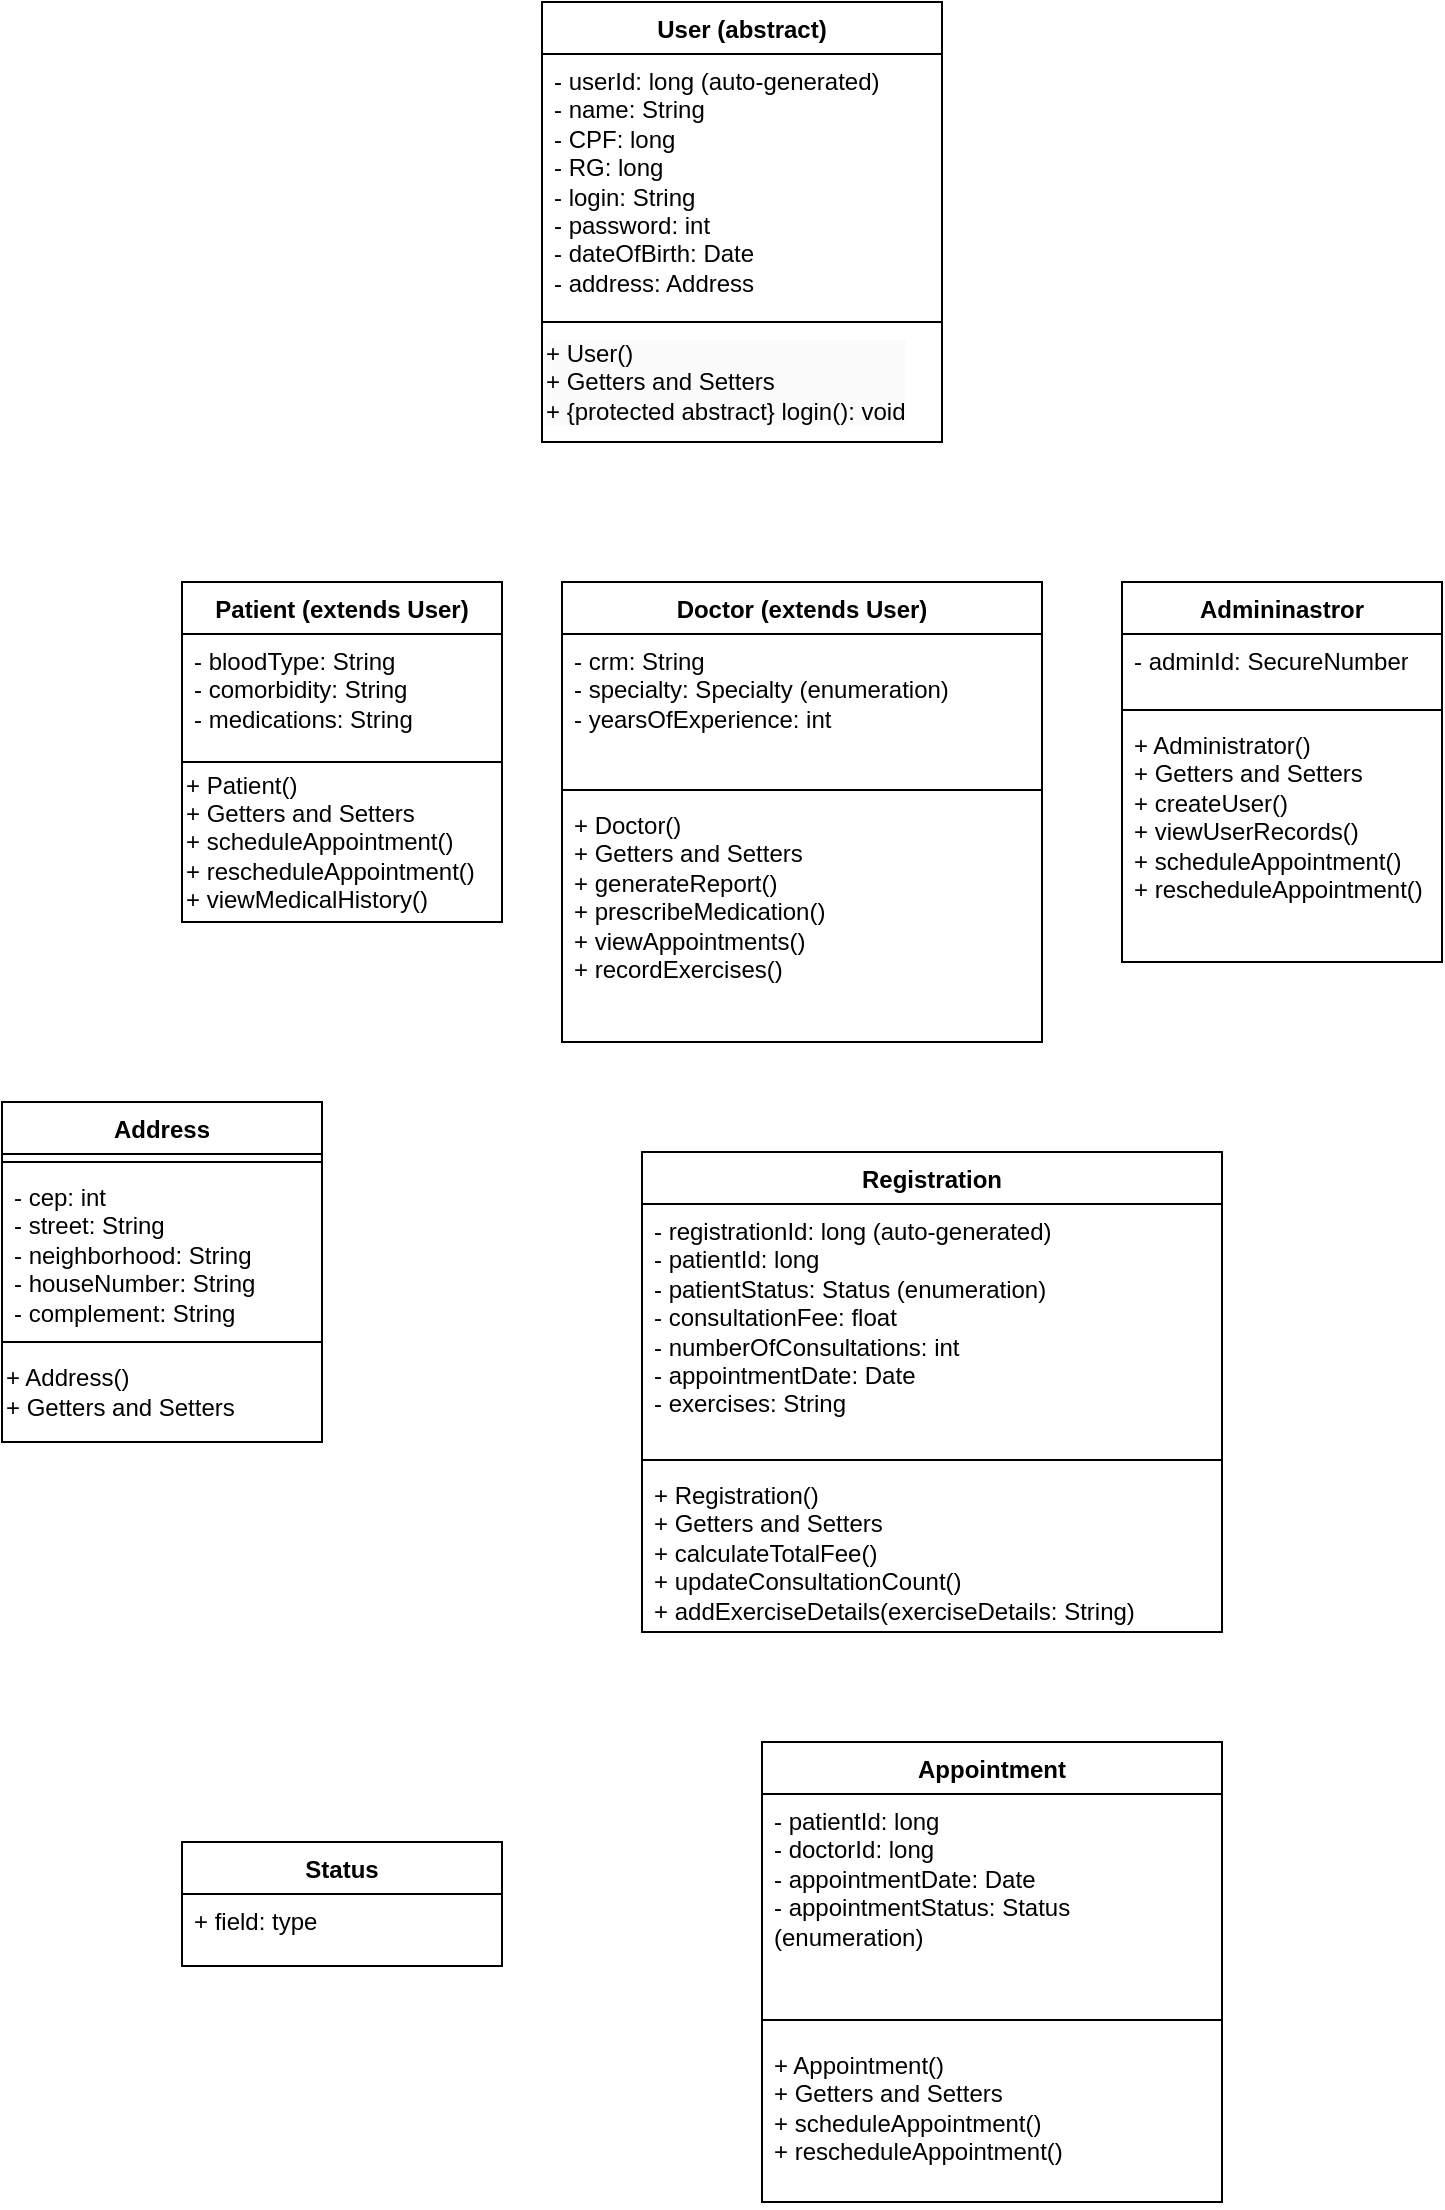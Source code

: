 <mxfile version="24.7.7">
  <diagram name="Página-1" id="8V2ntygtz2Op1Wjj-cRe">
    <mxGraphModel grid="1" page="1" gridSize="10" guides="1" tooltips="1" connect="1" arrows="1" fold="1" pageScale="1" pageWidth="827" pageHeight="1169" math="0" shadow="0">
      <root>
        <mxCell id="0" />
        <mxCell id="1" parent="0" />
        <mxCell id="MSsmb0sxUAQuS57E91fP-10" value="" style="edgeStyle=orthogonalEdgeStyle;rounded=0;orthogonalLoop=1;jettySize=auto;html=1;" edge="1" parent="1" source="MSsmb0sxUAQuS57E91fP-6">
          <mxGeometry relative="1" as="geometry">
            <Array as="points">
              <mxPoint x="210" y="170" />
              <mxPoint x="210" y="170" />
            </Array>
          </mxGeometry>
        </mxCell>
        <mxCell id="MSsmb0sxUAQuS57E91fP-6" value="Patient (extends User)" style="swimlane;fontStyle=1;align=center;verticalAlign=top;childLayout=stackLayout;horizontal=1;startSize=26;horizontalStack=0;resizeParent=1;resizeParentMax=0;resizeLast=0;collapsible=1;marginBottom=0;whiteSpace=wrap;html=1;" vertex="1" parent="1">
          <mxGeometry x="140" y="310" width="160" height="140" as="geometry" />
        </mxCell>
        <mxCell id="MSsmb0sxUAQuS57E91fP-7" value="&lt;div&gt;&lt;div&gt;- bloodType: String&lt;/div&gt;&lt;div&gt;- comorbidity: String&lt;/div&gt;&lt;div&gt;- medications: String&lt;/div&gt;&lt;/div&gt;" style="text;strokeColor=none;fillColor=none;align=left;verticalAlign=top;spacingLeft=4;spacingRight=4;overflow=hidden;rotatable=0;points=[[0,0.5],[1,0.5]];portConstraint=eastwest;whiteSpace=wrap;html=1;" vertex="1" parent="MSsmb0sxUAQuS57E91fP-6">
          <mxGeometry y="26" width="160" height="114" as="geometry" />
        </mxCell>
        <mxCell id="MSsmb0sxUAQuS57E91fP-2" value="User (abstract)" style="swimlane;fontStyle=1;align=center;verticalAlign=top;childLayout=stackLayout;horizontal=1;startSize=26;horizontalStack=0;resizeParent=1;resizeParentMax=0;resizeLast=0;collapsible=1;marginBottom=0;whiteSpace=wrap;html=1;" vertex="1" parent="1">
          <mxGeometry x="320" y="20" width="200" height="160" as="geometry" />
        </mxCell>
        <mxCell id="MSsmb0sxUAQuS57E91fP-3" value="&lt;div&gt;- userId: long (auto-generated)&lt;br&gt;&lt;/div&gt;&lt;div&gt;- name: String&lt;/div&gt;&lt;div&gt;- CPF: long&lt;/div&gt;&lt;div&gt;- RG: long&lt;/div&gt;&lt;div&gt;- login: String&lt;/div&gt;&lt;div&gt;- password: int&lt;/div&gt;&lt;div&gt;&lt;span style=&quot;background-color: initial;&quot;&gt;- dateOfBirth: Date&lt;/span&gt;&lt;/div&gt;&lt;div&gt;&lt;span style=&quot;background-color: initial;&quot;&gt;- address: Address&amp;nbsp; &amp;nbsp;&amp;nbsp;&lt;/span&gt;&lt;/div&gt;" style="text;strokeColor=none;fillColor=none;align=left;verticalAlign=top;spacingLeft=4;spacingRight=4;overflow=hidden;rotatable=0;points=[[0,0.5],[1,0.5]];portConstraint=eastwest;whiteSpace=wrap;html=1;" vertex="1" parent="MSsmb0sxUAQuS57E91fP-2">
          <mxGeometry y="26" width="200" height="134" as="geometry" />
        </mxCell>
        <mxCell id="XVnTQnKk8Ka7zgQLv3s4-11" value="Doctor (extends User)" style="swimlane;fontStyle=1;align=center;verticalAlign=top;childLayout=stackLayout;horizontal=1;startSize=26;horizontalStack=0;resizeParent=1;resizeParentMax=0;resizeLast=0;collapsible=1;marginBottom=0;whiteSpace=wrap;html=1;" vertex="1" parent="1">
          <mxGeometry x="330" y="310" width="240" height="230" as="geometry" />
        </mxCell>
        <mxCell id="XVnTQnKk8Ka7zgQLv3s4-12" value="&lt;div&gt;- crm: String&lt;/div&gt;&lt;div&gt;- specialty: Specialty (enumeration)&lt;/div&gt;&lt;div&gt;- yearsOfExperience: int&lt;/div&gt;" style="text;strokeColor=none;fillColor=none;align=left;verticalAlign=top;spacingLeft=4;spacingRight=4;overflow=hidden;rotatable=0;points=[[0,0.5],[1,0.5]];portConstraint=eastwest;whiteSpace=wrap;html=1;" vertex="1" parent="XVnTQnKk8Ka7zgQLv3s4-11">
          <mxGeometry y="26" width="240" height="74" as="geometry" />
        </mxCell>
        <mxCell id="XVnTQnKk8Ka7zgQLv3s4-13" value="" style="line;strokeWidth=1;fillColor=none;align=left;verticalAlign=middle;spacingTop=-1;spacingLeft=3;spacingRight=3;rotatable=0;labelPosition=right;points=[];portConstraint=eastwest;strokeColor=inherit;" vertex="1" parent="XVnTQnKk8Ka7zgQLv3s4-11">
          <mxGeometry y="100" width="240" height="8" as="geometry" />
        </mxCell>
        <mxCell id="XVnTQnKk8Ka7zgQLv3s4-14" value="&lt;div&gt;&lt;div&gt;+ Doctor()&lt;/div&gt;&lt;div&gt;+ Getters and Setters&lt;/div&gt;&lt;div&gt;+ generateReport()&lt;/div&gt;&lt;div&gt;+ prescribeMedication()&lt;/div&gt;&lt;div&gt;+ viewAppointments()&lt;/div&gt;&lt;/div&gt;&lt;div&gt;+&amp;nbsp;recordExercises()&lt;/div&gt;" style="text;strokeColor=none;fillColor=none;align=left;verticalAlign=top;spacingLeft=4;spacingRight=4;overflow=hidden;rotatable=0;points=[[0,0.5],[1,0.5]];portConstraint=eastwest;whiteSpace=wrap;html=1;" vertex="1" parent="XVnTQnKk8Ka7zgQLv3s4-11">
          <mxGeometry y="108" width="240" height="122" as="geometry" />
        </mxCell>
        <mxCell id="XVnTQnKk8Ka7zgQLv3s4-15" value="Admininastror" style="swimlane;fontStyle=1;align=center;verticalAlign=top;childLayout=stackLayout;horizontal=1;startSize=26;horizontalStack=0;resizeParent=1;resizeParentMax=0;resizeLast=0;collapsible=1;marginBottom=0;whiteSpace=wrap;html=1;" vertex="1" parent="1">
          <mxGeometry x="610" y="310" width="160" height="190" as="geometry" />
        </mxCell>
        <mxCell id="XVnTQnKk8Ka7zgQLv3s4-16" value="&lt;div&gt;- adminId: SecureNumber&lt;/div&gt;&lt;div&gt;&lt;br&gt;&lt;/div&gt;" style="text;strokeColor=none;fillColor=none;align=left;verticalAlign=top;spacingLeft=4;spacingRight=4;overflow=hidden;rotatable=0;points=[[0,0.5],[1,0.5]];portConstraint=eastwest;whiteSpace=wrap;html=1;" vertex="1" parent="XVnTQnKk8Ka7zgQLv3s4-15">
          <mxGeometry y="26" width="160" height="34" as="geometry" />
        </mxCell>
        <mxCell id="XVnTQnKk8Ka7zgQLv3s4-17" value="" style="line;strokeWidth=1;fillColor=none;align=left;verticalAlign=middle;spacingTop=-1;spacingLeft=3;spacingRight=3;rotatable=0;labelPosition=right;points=[];portConstraint=eastwest;strokeColor=inherit;" vertex="1" parent="XVnTQnKk8Ka7zgQLv3s4-15">
          <mxGeometry y="60" width="160" height="8" as="geometry" />
        </mxCell>
        <mxCell id="XVnTQnKk8Ka7zgQLv3s4-18" value="&lt;div&gt;+ Administrator()&lt;/div&gt;&lt;div&gt;+ Getters and Setters&lt;/div&gt;&lt;div&gt;+ createUser()&lt;/div&gt;&lt;div&gt;+ viewUserRecords()&lt;/div&gt;&lt;div&gt;+ scheduleAppointment()&lt;/div&gt;&lt;div&gt;+ rescheduleAppointment()&lt;/div&gt;" style="text;strokeColor=none;fillColor=none;align=left;verticalAlign=top;spacingLeft=4;spacingRight=4;overflow=hidden;rotatable=0;points=[[0,0.5],[1,0.5]];portConstraint=eastwest;whiteSpace=wrap;html=1;" vertex="1" parent="XVnTQnKk8Ka7zgQLv3s4-15">
          <mxGeometry y="68" width="160" height="122" as="geometry" />
        </mxCell>
        <mxCell id="XVnTQnKk8Ka7zgQLv3s4-19" value="&lt;div style=&quot;forced-color-adjust: none; color: rgb(0, 0, 0); font-family: Helvetica; font-size: 12px; font-style: normal; font-variant-ligatures: normal; font-variant-caps: normal; font-weight: 400; letter-spacing: normal; orphans: 2; text-indent: 0px; text-transform: none; widows: 2; word-spacing: 0px; -webkit-text-stroke-width: 0px; white-space: normal; background-color: rgb(251, 251, 251); text-decoration-thickness: initial; text-decoration-style: initial; text-decoration-color: initial;&quot;&gt;&lt;div&gt;+ User()&lt;/div&gt;&lt;div&gt;+ Getters and Setters&lt;/div&gt;&lt;div&gt;+ {protected abstract} login(): void&lt;/div&gt;&lt;/div&gt;" style="whiteSpace=wrap;html=1;align=left;" vertex="1" parent="1">
          <mxGeometry x="320" y="180" width="200" height="60" as="geometry" />
        </mxCell>
        <mxCell id="XVnTQnKk8Ka7zgQLv3s4-20" value="&lt;div&gt;+ Patient()&lt;/div&gt;&lt;div&gt;+ Getters and Setters&lt;/div&gt;&lt;div&gt;+ scheduleAppointment()&lt;/div&gt;&lt;div&gt;+ rescheduleAppointment()&lt;/div&gt;&lt;div&gt;+ viewMedicalHistory()&lt;/div&gt;" style="whiteSpace=wrap;html=1;align=left;" vertex="1" parent="1">
          <mxGeometry x="140" y="400" width="160" height="80" as="geometry" />
        </mxCell>
        <mxCell id="MSsmb0sxUAQuS57E91fP-11" value="Address" style="swimlane;fontStyle=1;align=center;verticalAlign=top;childLayout=stackLayout;horizontal=1;startSize=26;horizontalStack=0;resizeParent=1;resizeParentMax=0;resizeLast=0;collapsible=1;marginBottom=0;whiteSpace=wrap;html=1;" vertex="1" parent="1">
          <mxGeometry x="50" y="570" width="160" height="120" as="geometry" />
        </mxCell>
        <mxCell id="MSsmb0sxUAQuS57E91fP-13" value="" style="line;strokeWidth=1;fillColor=none;align=left;verticalAlign=middle;spacingTop=-1;spacingLeft=3;spacingRight=3;rotatable=0;labelPosition=right;points=[];portConstraint=eastwest;strokeColor=inherit;" vertex="1" parent="MSsmb0sxUAQuS57E91fP-11">
          <mxGeometry y="26" width="160" height="8" as="geometry" />
        </mxCell>
        <mxCell id="MSsmb0sxUAQuS57E91fP-12" value="&lt;div&gt;&lt;div&gt;&lt;div&gt;- cep: int&lt;/div&gt;&lt;div&gt;- street: String&lt;/div&gt;&lt;div&gt;- neighborhood: String&lt;/div&gt;&lt;div&gt;- houseNumber: String&lt;/div&gt;&lt;div&gt;- complement: String&lt;/div&gt;&lt;/div&gt;&lt;/div&gt;" style="text;strokeColor=none;fillColor=none;align=left;verticalAlign=top;spacingLeft=4;spacingRight=4;overflow=hidden;rotatable=0;points=[[0,0.5],[1,0.5]];portConstraint=eastwest;whiteSpace=wrap;html=1;" vertex="1" parent="MSsmb0sxUAQuS57E91fP-11">
          <mxGeometry y="34" width="160" height="86" as="geometry" />
        </mxCell>
        <mxCell id="XVnTQnKk8Ka7zgQLv3s4-25" value="Registration" style="swimlane;fontStyle=1;align=center;verticalAlign=top;childLayout=stackLayout;horizontal=1;startSize=26;horizontalStack=0;resizeParent=1;resizeParentMax=0;resizeLast=0;collapsible=1;marginBottom=0;whiteSpace=wrap;html=1;" vertex="1" parent="1">
          <mxGeometry x="370" y="595" width="290" height="240" as="geometry" />
        </mxCell>
        <mxCell id="XVnTQnKk8Ka7zgQLv3s4-26" value="&lt;div&gt;- registrationId: long (auto-generated)&lt;/div&gt;&lt;div&gt;- patientId: long&lt;/div&gt;&lt;div&gt;- patientStatus: Status (enumeration)&lt;/div&gt;&lt;div&gt;- consultationFee: float&lt;/div&gt;&lt;div&gt;- numberOfConsultations: int&lt;/div&gt;&lt;div&gt;- appointmentDate: Date&lt;/div&gt;&lt;div&gt;- exercises: String&lt;/div&gt;" style="text;strokeColor=none;fillColor=none;align=left;verticalAlign=top;spacingLeft=4;spacingRight=4;overflow=hidden;rotatable=0;points=[[0,0.5],[1,0.5]];portConstraint=eastwest;whiteSpace=wrap;html=1;" vertex="1" parent="XVnTQnKk8Ka7zgQLv3s4-25">
          <mxGeometry y="26" width="290" height="124" as="geometry" />
        </mxCell>
        <mxCell id="XVnTQnKk8Ka7zgQLv3s4-27" value="" style="line;strokeWidth=1;fillColor=none;align=left;verticalAlign=middle;spacingTop=-1;spacingLeft=3;spacingRight=3;rotatable=0;labelPosition=right;points=[];portConstraint=eastwest;strokeColor=inherit;" vertex="1" parent="XVnTQnKk8Ka7zgQLv3s4-25">
          <mxGeometry y="150" width="290" height="8" as="geometry" />
        </mxCell>
        <mxCell id="XVnTQnKk8Ka7zgQLv3s4-28" value="&lt;div&gt;&lt;div&gt;+ Registration()&lt;/div&gt;&lt;div&gt;+ Getters and Setters&lt;/div&gt;&lt;div&gt;+ calculateTotalFee()&lt;/div&gt;&lt;div&gt;+ updateConsultationCount()&lt;/div&gt;&lt;/div&gt;&lt;div&gt;+&amp;nbsp;addExerciseDetails(exerciseDetails: String)&lt;/div&gt;" style="text;strokeColor=none;fillColor=none;align=left;verticalAlign=top;spacingLeft=4;spacingRight=4;overflow=hidden;rotatable=0;points=[[0,0.5],[1,0.5]];portConstraint=eastwest;whiteSpace=wrap;html=1;" vertex="1" parent="XVnTQnKk8Ka7zgQLv3s4-25">
          <mxGeometry y="158" width="290" height="82" as="geometry" />
        </mxCell>
        <mxCell id="XVnTQnKk8Ka7zgQLv3s4-30" value="&lt;div&gt;&lt;div&gt;&lt;span style=&quot;color: rgba(0, 0, 0, 0); font-family: monospace; font-size: 0px; text-wrap: nowrap;&quot;&gt;%3CmxGraphModel%3E%3Croot%3E%3CmxCell%20id%3D%220%22%2F%3E%3CmxCell%20id%3D%221%22%20parent%3D%220%22%2F%3E%3CmxCell%20id%3D%222%22%20value%3D%22-%20int%20cep%26lt%3Bdiv%26gt%3B-%20String%20road%26lt%3B%2Fdiv%26gt%3B%26lt%3Bdiv%26gt%3B-%20String%26amp%3Bnbsp%3Bneighborhood%26lt%3B%2Fdiv%26gt%3B%26lt%3Bdiv%26gt%3B-%20String%20house%20number%26lt%3B%2Fdiv%26gt%3B%26lt%3Bdiv%26gt%3B-%20String%26amp%3Bnbsp%3Bcomplement%26lt%3B%2Fdiv%26gt%3B%26lt%3Bdiv%26gt%3B%26lt%3Bbr%26gt%3B%26lt%3Bdiv%26gt%3B%26lt%3Bbr%26gt%3B%26lt%3B%2Fdiv%26gt%3B%26lt%3B%2Fdiv%26gt%3B%22%20style%3D%22text%3BstrokeColor%3Dnone%3BfillColor%3Dnone%3Balign%3Dleft%3BverticalAlign%3Dtop%3BspacingLeft%3D4%3BspacingRight%3D4%3Boverflow%3Dhidden%3Brotatable%3D0%3Bpoints%3D%5B%5B0%2C0.5%5D%2C%5B1%2C0.5%5D%5D%3BportConstraint%3Deastwest%3BwhiteSpace%3Dwrap%3Bhtml%3D1%3B%22%20vertex%3D%221%22%20parent%3D%221%22%3E%3CmxGeometry%20x%3D%2250%22%20y%3D%22604%22%20width%3D%22160%22%20height%3D%2286%22%20as%3D%22geometry%22%2F%3E%3C%2FmxCell%3E%3C%2Froot%3E%3C%2FmxGraphModel%3E&lt;/span&gt;&lt;br&gt;&lt;/div&gt;&lt;/div&gt;" style="text;strokeColor=none;fillColor=none;align=left;verticalAlign=top;spacingLeft=4;spacingRight=4;overflow=hidden;rotatable=0;points=[[0,0.5],[1,0.5]];portConstraint=eastwest;whiteSpace=wrap;html=1;" vertex="1" parent="1">
          <mxGeometry x="50" y="690" width="160" height="86" as="geometry" />
        </mxCell>
        <mxCell id="XVnTQnKk8Ka7zgQLv3s4-31" value="&lt;span style=&quot;&quot;&gt;+ Address()&lt;/span&gt;&lt;div style=&quot;&quot;&gt;+ Getters and Setters&lt;/div&gt;" style="html=1;whiteSpace=wrap;align=left;" vertex="1" parent="1">
          <mxGeometry x="50" y="690" width="160" height="50" as="geometry" />
        </mxCell>
        <mxCell id="inbAAyhN90I8-hkg-Me3-5" value="Appointment" style="swimlane;fontStyle=1;align=center;verticalAlign=top;childLayout=stackLayout;horizontal=1;startSize=26;horizontalStack=0;resizeParent=1;resizeParentMax=0;resizeLast=0;collapsible=1;marginBottom=0;whiteSpace=wrap;html=1;" vertex="1" parent="1">
          <mxGeometry x="430" y="890" width="230" height="230" as="geometry" />
        </mxCell>
        <mxCell id="inbAAyhN90I8-hkg-Me3-6" value="&lt;div&gt;&lt;span style=&quot;background-color: initial;&quot;&gt;- patientId: long&lt;/span&gt;&lt;br&gt;&lt;/div&gt;&lt;div&gt;- doctorId: long&lt;/div&gt;&lt;div&gt;- appointmentDate: Date&lt;/div&gt;&lt;div&gt;- appointmentStatus: Status (enumeration)&lt;/div&gt;" style="text;strokeColor=none;fillColor=none;align=left;verticalAlign=top;spacingLeft=4;spacingRight=4;overflow=hidden;rotatable=0;points=[[0,0.5],[1,0.5]];portConstraint=eastwest;whiteSpace=wrap;html=1;" vertex="1" parent="inbAAyhN90I8-hkg-Me3-5">
          <mxGeometry y="26" width="230" height="104" as="geometry" />
        </mxCell>
        <mxCell id="inbAAyhN90I8-hkg-Me3-7" value="" style="line;strokeWidth=1;fillColor=none;align=left;verticalAlign=middle;spacingTop=-1;spacingLeft=3;spacingRight=3;rotatable=0;labelPosition=right;points=[];portConstraint=eastwest;strokeColor=inherit;" vertex="1" parent="inbAAyhN90I8-hkg-Me3-5">
          <mxGeometry y="130" width="230" height="18" as="geometry" />
        </mxCell>
        <mxCell id="inbAAyhN90I8-hkg-Me3-8" value="&lt;div&gt;+ Appointment()&lt;/div&gt;&lt;div&gt;+ Getters and Setters&lt;/div&gt;&lt;div&gt;+ scheduleAppointment()&lt;/div&gt;&lt;div&gt;+ rescheduleAppointment()&lt;/div&gt;" style="text;strokeColor=none;fillColor=none;align=left;verticalAlign=top;spacingLeft=4;spacingRight=4;overflow=hidden;rotatable=0;points=[[0,0.5],[1,0.5]];portConstraint=eastwest;whiteSpace=wrap;html=1;" vertex="1" parent="inbAAyhN90I8-hkg-Me3-5">
          <mxGeometry y="148" width="230" height="82" as="geometry" />
        </mxCell>
        <mxCell id="inbAAyhN90I8-hkg-Me3-9" value="Status" style="swimlane;fontStyle=1;align=center;verticalAlign=top;childLayout=stackLayout;horizontal=1;startSize=26;horizontalStack=0;resizeParent=1;resizeParentMax=0;resizeLast=0;collapsible=1;marginBottom=0;whiteSpace=wrap;html=1;" vertex="1" parent="1">
          <mxGeometry x="140" y="940" width="160" height="62" as="geometry" />
        </mxCell>
        <mxCell id="inbAAyhN90I8-hkg-Me3-10" value="+ field: type" style="text;strokeColor=none;fillColor=none;align=left;verticalAlign=top;spacingLeft=4;spacingRight=4;overflow=hidden;rotatable=0;points=[[0,0.5],[1,0.5]];portConstraint=eastwest;whiteSpace=wrap;html=1;" vertex="1" parent="inbAAyhN90I8-hkg-Me3-9">
          <mxGeometry y="26" width="160" height="36" as="geometry" />
        </mxCell>
      </root>
    </mxGraphModel>
  </diagram>
</mxfile>
